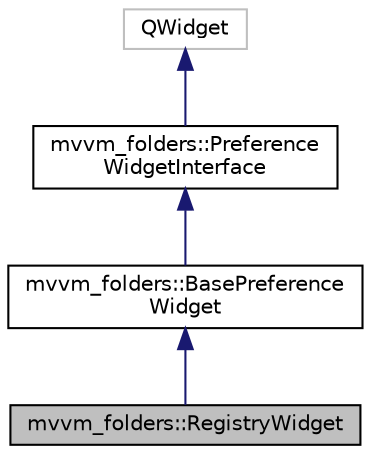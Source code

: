 digraph "mvvm_folders::RegistryWidget"
{
 // LATEX_PDF_SIZE
  edge [fontname="Helvetica",fontsize="10",labelfontname="Helvetica",labelfontsize="10"];
  node [fontname="Helvetica",fontsize="10",shape=record];
  Node1 [label="mvvm_folders::RegistryWidget",height=0.2,width=0.4,color="black", fillcolor="grey75", style="filled", fontcolor="black",tooltip="Folder item representation for editor."];
  Node2 -> Node1 [dir="back",color="midnightblue",fontsize="10",style="solid",fontname="Helvetica"];
  Node2 [label="mvvm_folders::BasePreference\lWidget",height=0.2,width=0.4,color="black", fillcolor="white", style="filled",URL="$classmvvm__folders_1_1_base_preference_widget.html",tooltip=" "];
  Node3 -> Node2 [dir="back",color="midnightblue",fontsize="10",style="solid",fontname="Helvetica"];
  Node3 [label="mvvm_folders::Preference\lWidgetInterface",height=0.2,width=0.4,color="black", fillcolor="white", style="filled",URL="$classmvvm__folders_1_1_preference_widget_interface.html",tooltip=" "];
  Node4 -> Node3 [dir="back",color="midnightblue",fontsize="10",style="solid",fontname="Helvetica"];
  Node4 [label="QWidget",height=0.2,width=0.4,color="grey75", fillcolor="white", style="filled",tooltip=" "];
}
